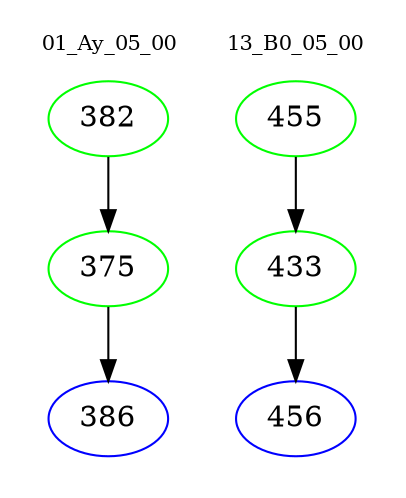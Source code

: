 digraph{
subgraph cluster_0 {
color = white
label = "01_Ay_05_00";
fontsize=10;
T0_382 [label="382", color="green"]
T0_382 -> T0_375 [color="black"]
T0_375 [label="375", color="green"]
T0_375 -> T0_386 [color="black"]
T0_386 [label="386", color="blue"]
}
subgraph cluster_1 {
color = white
label = "13_B0_05_00";
fontsize=10;
T1_455 [label="455", color="green"]
T1_455 -> T1_433 [color="black"]
T1_433 [label="433", color="green"]
T1_433 -> T1_456 [color="black"]
T1_456 [label="456", color="blue"]
}
}
